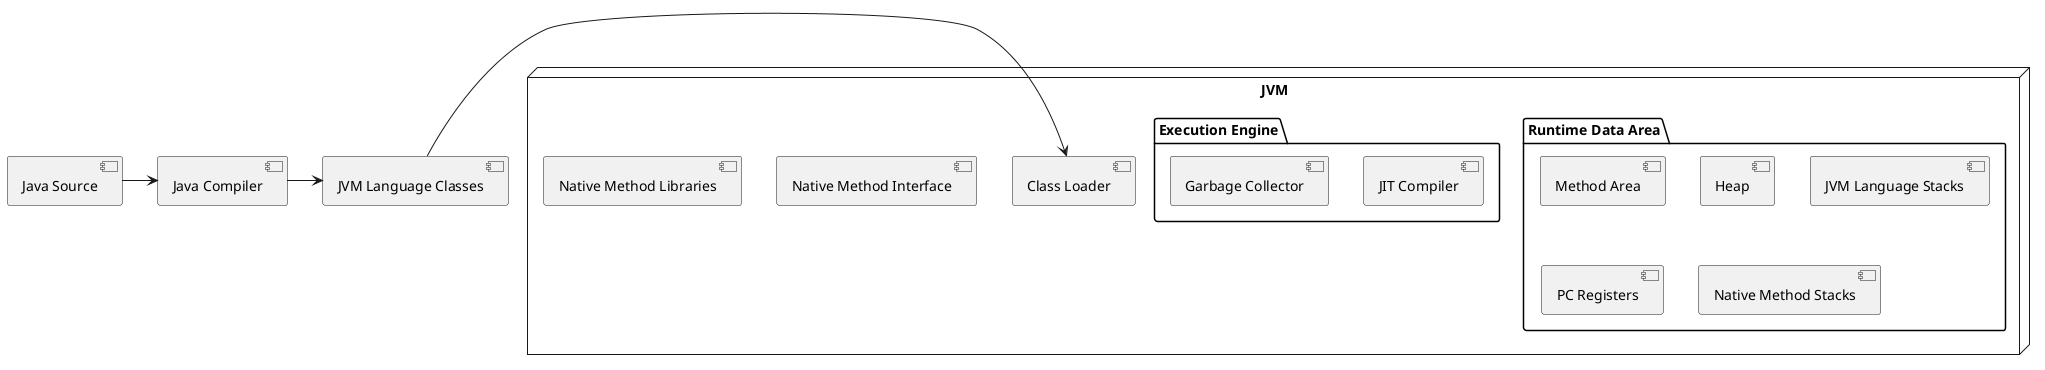 @startuml


node "JVM" {
	[Class Loader]

		package "Runtime Data Area" {
			[Method Area]
			[Heap]
			[JVM Language Stacks]
			[PC Registers]
			[Native Method Stacks]
		}


	package "Execution Engine" {
		[JIT Compiler]
		[Garbage Collector]
	}

	[Native Method Interface]

	[Native Method Libraries]
}

[Java Source] -> [Java Compiler]
[Java Compiler] -> [JVM Language Classes]
[JVM Language Classes] -> [Class Loader]

@enduml